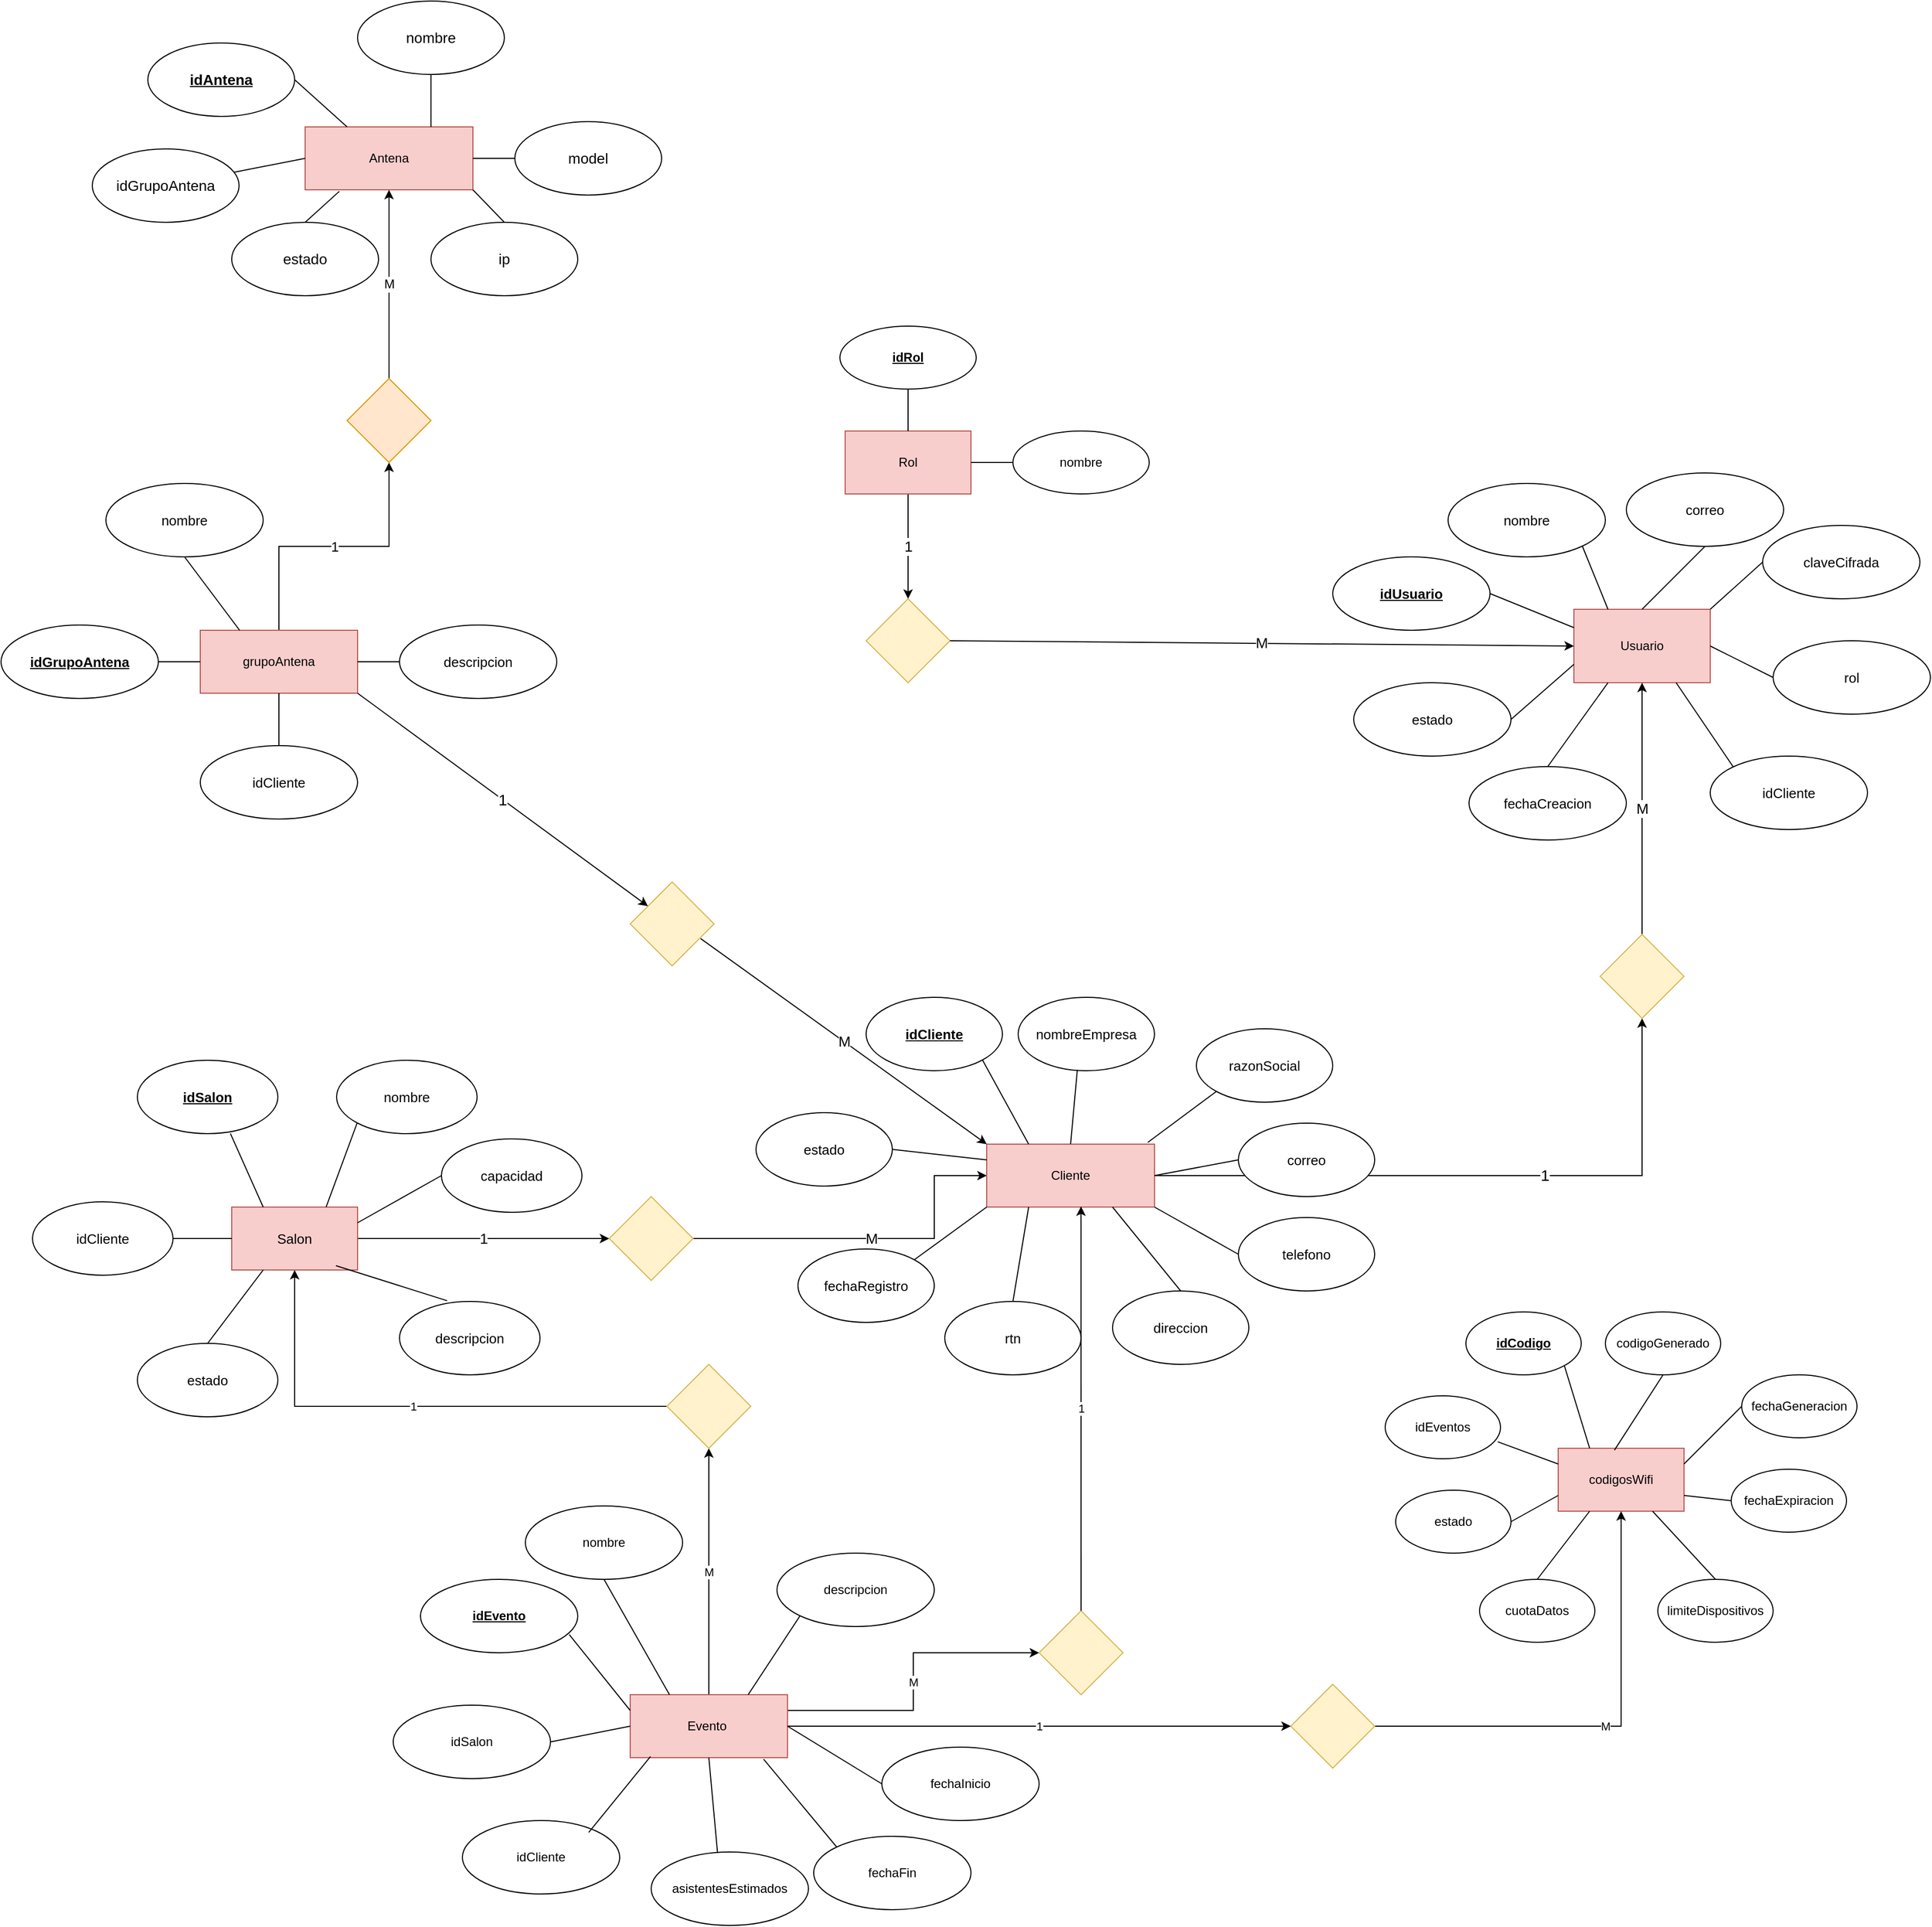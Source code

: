<mxfile version="27.0.9">
  <diagram name="Página-1" id="6M8ytE59U981XZmn-l4x">
    <mxGraphModel dx="2911" dy="2613" grid="1" gridSize="10" guides="1" tooltips="1" connect="1" arrows="1" fold="1" page="1" pageScale="1" pageWidth="827" pageHeight="1169" math="0" shadow="0">
      <root>
        <mxCell id="0" />
        <mxCell id="1" parent="0" />
        <mxCell id="Yoj8tdeY_p-RT2qJKIzu-49" value="" style="edgeStyle=orthogonalEdgeStyle;rounded=0;orthogonalLoop=1;jettySize=auto;html=1;entryX=0.5;entryY=1;entryDx=0;entryDy=0;" parent="1" source="Yoj8tdeY_p-RT2qJKIzu-1" target="Yoj8tdeY_p-RT2qJKIzu-47" edge="1">
          <mxGeometry relative="1" as="geometry" />
        </mxCell>
        <mxCell id="Yoj8tdeY_p-RT2qJKIzu-53" value="1" style="edgeLabel;html=1;align=center;verticalAlign=middle;resizable=0;points=[];fontSize=15;" parent="Yoj8tdeY_p-RT2qJKIzu-49" vertex="1" connectable="0">
          <mxGeometry x="0.209" y="1" relative="1" as="geometry">
            <mxPoint as="offset" />
          </mxGeometry>
        </mxCell>
        <mxCell id="Yoj8tdeY_p-RT2qJKIzu-1" value="Cliente" style="rounded=0;whiteSpace=wrap;html=1;fillColor=#f8cecc;strokeColor=#b85450;" parent="1" vertex="1">
          <mxGeometry x="370" y="260" width="160" height="60" as="geometry" />
        </mxCell>
        <mxCell id="Yoj8tdeY_p-RT2qJKIzu-2" value="&lt;b&gt;&lt;u&gt;idCliente&lt;/u&gt;&lt;/b&gt;" style="ellipse;whiteSpace=wrap;html=1;fontSize=13;" parent="1" vertex="1">
          <mxGeometry x="255" y="120" width="130" height="70" as="geometry" />
        </mxCell>
        <mxCell id="Yoj8tdeY_p-RT2qJKIzu-3" value="direccion" style="ellipse;whiteSpace=wrap;html=1;fontSize=13;" parent="1" vertex="1">
          <mxGeometry x="490" y="400" width="130" height="70" as="geometry" />
        </mxCell>
        <mxCell id="Yoj8tdeY_p-RT2qJKIzu-4" value="rtn" style="ellipse;whiteSpace=wrap;html=1;fontSize=13;" parent="1" vertex="1">
          <mxGeometry x="330" y="410" width="130" height="70" as="geometry" />
        </mxCell>
        <mxCell id="Yoj8tdeY_p-RT2qJKIzu-5" value="fechaRegistro" style="ellipse;whiteSpace=wrap;html=1;fontSize=13;" parent="1" vertex="1">
          <mxGeometry x="190" y="360" width="130" height="70" as="geometry" />
        </mxCell>
        <mxCell id="Yoj8tdeY_p-RT2qJKIzu-6" value="estado" style="ellipse;whiteSpace=wrap;html=1;fontSize=13;" parent="1" vertex="1">
          <mxGeometry x="150" y="230" width="130" height="70" as="geometry" />
        </mxCell>
        <mxCell id="Yoj8tdeY_p-RT2qJKIzu-7" value="nombreEmpresa" style="ellipse;whiteSpace=wrap;html=1;fontSize=13;" parent="1" vertex="1">
          <mxGeometry x="400" y="120" width="130" height="70" as="geometry" />
        </mxCell>
        <mxCell id="Yoj8tdeY_p-RT2qJKIzu-8" value="telefono" style="ellipse;whiteSpace=wrap;html=1;fontSize=13;" parent="1" vertex="1">
          <mxGeometry x="610" y="330" width="130" height="70" as="geometry" />
        </mxCell>
        <mxCell id="Yoj8tdeY_p-RT2qJKIzu-9" value="correo" style="ellipse;whiteSpace=wrap;html=1;fontSize=13;" parent="1" vertex="1">
          <mxGeometry x="610" y="240" width="130" height="70" as="geometry" />
        </mxCell>
        <mxCell id="Yoj8tdeY_p-RT2qJKIzu-10" value="razonSocial" style="ellipse;whiteSpace=wrap;html=1;fontSize=13;" parent="1" vertex="1">
          <mxGeometry x="570" y="150" width="130" height="70" as="geometry" />
        </mxCell>
        <mxCell id="Yoj8tdeY_p-RT2qJKIzu-11" value="" style="endArrow=none;html=1;rounded=0;entryX=1;entryY=1;entryDx=0;entryDy=0;exitX=0.25;exitY=0;exitDx=0;exitDy=0;" parent="1" source="Yoj8tdeY_p-RT2qJKIzu-1" target="Yoj8tdeY_p-RT2qJKIzu-2" edge="1">
          <mxGeometry width="50" height="50" relative="1" as="geometry">
            <mxPoint x="320" y="315" as="sourcePoint" />
            <mxPoint x="370" y="265" as="targetPoint" />
          </mxGeometry>
        </mxCell>
        <mxCell id="Yoj8tdeY_p-RT2qJKIzu-12" value="" style="endArrow=none;html=1;rounded=0;entryX=0.25;entryY=1;entryDx=0;entryDy=0;exitX=0.5;exitY=0;exitDx=0;exitDy=0;" parent="1" source="Yoj8tdeY_p-RT2qJKIzu-4" target="Yoj8tdeY_p-RT2qJKIzu-1" edge="1">
          <mxGeometry width="50" height="50" relative="1" as="geometry">
            <mxPoint x="390" y="400" as="sourcePoint" />
            <mxPoint x="440" y="350" as="targetPoint" />
          </mxGeometry>
        </mxCell>
        <mxCell id="Yoj8tdeY_p-RT2qJKIzu-13" value="" style="endArrow=none;html=1;rounded=0;entryX=0;entryY=0.5;entryDx=0;entryDy=0;exitX=1;exitY=0.5;exitDx=0;exitDy=0;" parent="1" source="Yoj8tdeY_p-RT2qJKIzu-1" target="Yoj8tdeY_p-RT2qJKIzu-9" edge="1">
          <mxGeometry width="50" height="50" relative="1" as="geometry">
            <mxPoint x="480" y="340" as="sourcePoint" />
            <mxPoint x="530" y="290" as="targetPoint" />
          </mxGeometry>
        </mxCell>
        <mxCell id="Yoj8tdeY_p-RT2qJKIzu-14" value="" style="endArrow=none;html=1;rounded=0;entryX=0;entryY=1;entryDx=0;entryDy=0;exitX=0.96;exitY=-0.027;exitDx=0;exitDy=0;exitPerimeter=0;" parent="1" source="Yoj8tdeY_p-RT2qJKIzu-1" target="Yoj8tdeY_p-RT2qJKIzu-10" edge="1">
          <mxGeometry width="50" height="50" relative="1" as="geometry">
            <mxPoint x="470" y="240" as="sourcePoint" />
            <mxPoint x="520" y="190" as="targetPoint" />
          </mxGeometry>
        </mxCell>
        <mxCell id="Yoj8tdeY_p-RT2qJKIzu-15" value="" style="endArrow=none;html=1;rounded=0;entryX=0.434;entryY=0.989;entryDx=0;entryDy=0;entryPerimeter=0;exitX=0.5;exitY=0;exitDx=0;exitDy=0;" parent="1" source="Yoj8tdeY_p-RT2qJKIzu-1" target="Yoj8tdeY_p-RT2qJKIzu-7" edge="1">
          <mxGeometry width="50" height="50" relative="1" as="geometry">
            <mxPoint x="580" y="330" as="sourcePoint" />
            <mxPoint x="630" y="280" as="targetPoint" />
          </mxGeometry>
        </mxCell>
        <mxCell id="Yoj8tdeY_p-RT2qJKIzu-16" value="" style="endArrow=none;html=1;rounded=0;entryX=0.75;entryY=1;entryDx=0;entryDy=0;exitX=0.5;exitY=0;exitDx=0;exitDy=0;" parent="1" source="Yoj8tdeY_p-RT2qJKIzu-3" target="Yoj8tdeY_p-RT2qJKIzu-1" edge="1">
          <mxGeometry width="50" height="50" relative="1" as="geometry">
            <mxPoint x="450" y="410" as="sourcePoint" />
            <mxPoint x="500" y="360" as="targetPoint" />
          </mxGeometry>
        </mxCell>
        <mxCell id="Yoj8tdeY_p-RT2qJKIzu-17" value="" style="endArrow=none;html=1;rounded=0;entryX=0;entryY=0.25;entryDx=0;entryDy=0;exitX=1;exitY=0.5;exitDx=0;exitDy=0;" parent="1" source="Yoj8tdeY_p-RT2qJKIzu-6" target="Yoj8tdeY_p-RT2qJKIzu-1" edge="1">
          <mxGeometry width="50" height="50" relative="1" as="geometry">
            <mxPoint x="280" y="330" as="sourcePoint" />
            <mxPoint x="330" y="280" as="targetPoint" />
          </mxGeometry>
        </mxCell>
        <mxCell id="Yoj8tdeY_p-RT2qJKIzu-18" value="" style="endArrow=none;html=1;rounded=0;entryX=0;entryY=1;entryDx=0;entryDy=0;exitX=1;exitY=0;exitDx=0;exitDy=0;" parent="1" source="Yoj8tdeY_p-RT2qJKIzu-5" target="Yoj8tdeY_p-RT2qJKIzu-1" edge="1">
          <mxGeometry width="50" height="50" relative="1" as="geometry">
            <mxPoint x="290" y="350" as="sourcePoint" />
            <mxPoint x="340" y="300" as="targetPoint" />
          </mxGeometry>
        </mxCell>
        <mxCell id="Yoj8tdeY_p-RT2qJKIzu-19" value="" style="endArrow=none;html=1;rounded=0;entryX=0;entryY=0.5;entryDx=0;entryDy=0;exitX=1;exitY=1;exitDx=0;exitDy=0;" parent="1" source="Yoj8tdeY_p-RT2qJKIzu-1" target="Yoj8tdeY_p-RT2qJKIzu-8" edge="1">
          <mxGeometry width="50" height="50" relative="1" as="geometry">
            <mxPoint x="515" y="325" as="sourcePoint" />
            <mxPoint x="595" y="310" as="targetPoint" />
          </mxGeometry>
        </mxCell>
        <mxCell id="Yoj8tdeY_p-RT2qJKIzu-21" value="Usuario" style="rounded=0;whiteSpace=wrap;html=1;fillColor=#f8cecc;strokeColor=#b85450;" parent="1" vertex="1">
          <mxGeometry x="930" y="-250" width="130" height="70" as="geometry" />
        </mxCell>
        <mxCell id="Yoj8tdeY_p-RT2qJKIzu-22" value="idUsuario" style="ellipse;whiteSpace=wrap;html=1;fontSize=13;fontStyle=5" parent="1" vertex="1">
          <mxGeometry x="700" y="-300" width="150" height="70" as="geometry" />
        </mxCell>
        <mxCell id="Yoj8tdeY_p-RT2qJKIzu-23" value="fechaCreacion" style="ellipse;whiteSpace=wrap;html=1;fontSize=13;" parent="1" vertex="1">
          <mxGeometry x="830" y="-100" width="150" height="70" as="geometry" />
        </mxCell>
        <mxCell id="Yoj8tdeY_p-RT2qJKIzu-24" value="nombre" style="ellipse;whiteSpace=wrap;html=1;fontSize=13;" parent="1" vertex="1">
          <mxGeometry x="810" y="-370" width="150" height="70" as="geometry" />
        </mxCell>
        <mxCell id="Yoj8tdeY_p-RT2qJKIzu-25" value="claveCifrada" style="ellipse;whiteSpace=wrap;html=1;fontSize=13;" parent="1" vertex="1">
          <mxGeometry x="1110" y="-330" width="150" height="70" as="geometry" />
        </mxCell>
        <mxCell id="Yoj8tdeY_p-RT2qJKIzu-26" value="rol" style="ellipse;whiteSpace=wrap;html=1;fontSize=13;" parent="1" vertex="1">
          <mxGeometry x="1120" y="-220" width="150" height="70" as="geometry" />
        </mxCell>
        <mxCell id="Yoj8tdeY_p-RT2qJKIzu-27" value="idCliente" style="ellipse;whiteSpace=wrap;html=1;fontSize=13;" parent="1" vertex="1">
          <mxGeometry x="1060" y="-110" width="150" height="70" as="geometry" />
        </mxCell>
        <mxCell id="Yoj8tdeY_p-RT2qJKIzu-28" value="estado" style="ellipse;whiteSpace=wrap;html=1;fontSize=13;" parent="1" vertex="1">
          <mxGeometry x="720" y="-180" width="150" height="70" as="geometry" />
        </mxCell>
        <mxCell id="Yoj8tdeY_p-RT2qJKIzu-29" value="correo" style="ellipse;whiteSpace=wrap;html=1;fontSize=13;" parent="1" vertex="1">
          <mxGeometry x="980" y="-380" width="150" height="70" as="geometry" />
        </mxCell>
        <mxCell id="Yoj8tdeY_p-RT2qJKIzu-55" value="1" style="edgeStyle=orthogonalEdgeStyle;rounded=0;orthogonalLoop=1;jettySize=auto;html=1;fontSize=14;" parent="1" source="Yoj8tdeY_p-RT2qJKIzu-30" target="Yoj8tdeY_p-RT2qJKIzu-54" edge="1">
          <mxGeometry relative="1" as="geometry" />
        </mxCell>
        <mxCell id="Yoj8tdeY_p-RT2qJKIzu-30" value="Rol" style="rounded=0;whiteSpace=wrap;html=1;fillColor=#f8cecc;strokeColor=#b85450;" parent="1" vertex="1">
          <mxGeometry x="235" y="-420" width="120" height="60" as="geometry" />
        </mxCell>
        <mxCell id="Yoj8tdeY_p-RT2qJKIzu-32" value="idRol" style="ellipse;whiteSpace=wrap;html=1;fontStyle=5" parent="1" vertex="1">
          <mxGeometry x="230" y="-520" width="130" height="60" as="geometry" />
        </mxCell>
        <mxCell id="Yoj8tdeY_p-RT2qJKIzu-33" value="nombre" style="ellipse;whiteSpace=wrap;html=1;" parent="1" vertex="1">
          <mxGeometry x="395" y="-420" width="130" height="60" as="geometry" />
        </mxCell>
        <mxCell id="Yoj8tdeY_p-RT2qJKIzu-34" value="" style="endArrow=none;html=1;rounded=0;entryX=0.5;entryY=1;entryDx=0;entryDy=0;exitX=0.5;exitY=0;exitDx=0;exitDy=0;" parent="1" source="Yoj8tdeY_p-RT2qJKIzu-30" target="Yoj8tdeY_p-RT2qJKIzu-32" edge="1">
          <mxGeometry width="50" height="50" relative="1" as="geometry">
            <mxPoint x="265" y="-380" as="sourcePoint" />
            <mxPoint x="315" y="-430" as="targetPoint" />
          </mxGeometry>
        </mxCell>
        <mxCell id="Yoj8tdeY_p-RT2qJKIzu-35" value="" style="endArrow=none;html=1;rounded=0;entryX=0;entryY=0.5;entryDx=0;entryDy=0;exitX=1;exitY=0.5;exitDx=0;exitDy=0;" parent="1" source="Yoj8tdeY_p-RT2qJKIzu-30" target="Yoj8tdeY_p-RT2qJKIzu-33" edge="1">
          <mxGeometry width="50" height="50" relative="1" as="geometry">
            <mxPoint x="305" y="-330" as="sourcePoint" />
            <mxPoint x="355" y="-380" as="targetPoint" />
          </mxGeometry>
        </mxCell>
        <mxCell id="Yoj8tdeY_p-RT2qJKIzu-37" value="" style="endArrow=none;html=1;rounded=0;entryX=0.5;entryY=1;entryDx=0;entryDy=0;exitX=0.5;exitY=0;exitDx=0;exitDy=0;" parent="1" source="Yoj8tdeY_p-RT2qJKIzu-21" target="Yoj8tdeY_p-RT2qJKIzu-29" edge="1">
          <mxGeometry width="50" height="50" relative="1" as="geometry">
            <mxPoint x="960" y="-250" as="sourcePoint" />
            <mxPoint x="1010" y="-300" as="targetPoint" />
          </mxGeometry>
        </mxCell>
        <mxCell id="Yoj8tdeY_p-RT2qJKIzu-40" value="" style="endArrow=none;html=1;rounded=0;entryX=0.25;entryY=1;entryDx=0;entryDy=0;exitX=0.5;exitY=0;exitDx=0;exitDy=0;" parent="1" source="Yoj8tdeY_p-RT2qJKIzu-23" target="Yoj8tdeY_p-RT2qJKIzu-21" edge="1">
          <mxGeometry width="50" height="50" relative="1" as="geometry">
            <mxPoint x="880" y="-100" as="sourcePoint" />
            <mxPoint x="930" y="-150" as="targetPoint" />
          </mxGeometry>
        </mxCell>
        <mxCell id="Yoj8tdeY_p-RT2qJKIzu-41" value="" style="endArrow=none;html=1;rounded=0;entryX=0;entryY=0;entryDx=0;entryDy=0;exitX=0.75;exitY=1;exitDx=0;exitDy=0;" parent="1" source="Yoj8tdeY_p-RT2qJKIzu-21" target="Yoj8tdeY_p-RT2qJKIzu-27" edge="1">
          <mxGeometry width="50" height="50" relative="1" as="geometry">
            <mxPoint x="960" y="-120" as="sourcePoint" />
            <mxPoint x="1010" y="-170" as="targetPoint" />
          </mxGeometry>
        </mxCell>
        <mxCell id="Yoj8tdeY_p-RT2qJKIzu-42" value="" style="endArrow=none;html=1;rounded=0;entryX=0;entryY=0.75;entryDx=0;entryDy=0;exitX=1;exitY=0.5;exitDx=0;exitDy=0;" parent="1" source="Yoj8tdeY_p-RT2qJKIzu-28" target="Yoj8tdeY_p-RT2qJKIzu-21" edge="1">
          <mxGeometry width="50" height="50" relative="1" as="geometry">
            <mxPoint x="870" y="-160" as="sourcePoint" />
            <mxPoint x="920" y="-210" as="targetPoint" />
          </mxGeometry>
        </mxCell>
        <mxCell id="Yoj8tdeY_p-RT2qJKIzu-43" value="" style="endArrow=none;html=1;rounded=0;entryX=0;entryY=0.25;entryDx=0;entryDy=0;exitX=1;exitY=0.5;exitDx=0;exitDy=0;" parent="1" source="Yoj8tdeY_p-RT2qJKIzu-22" target="Yoj8tdeY_p-RT2qJKIzu-21" edge="1">
          <mxGeometry width="50" height="50" relative="1" as="geometry">
            <mxPoint x="860" y="-190" as="sourcePoint" />
            <mxPoint x="910" y="-240" as="targetPoint" />
          </mxGeometry>
        </mxCell>
        <mxCell id="Yoj8tdeY_p-RT2qJKIzu-44" value="" style="endArrow=none;html=1;rounded=0;entryX=0.25;entryY=0;entryDx=0;entryDy=0;exitX=1;exitY=1;exitDx=0;exitDy=0;" parent="1" source="Yoj8tdeY_p-RT2qJKIzu-24" target="Yoj8tdeY_p-RT2qJKIzu-21" edge="1">
          <mxGeometry width="50" height="50" relative="1" as="geometry">
            <mxPoint x="880" y="-230" as="sourcePoint" />
            <mxPoint x="930" y="-280" as="targetPoint" />
          </mxGeometry>
        </mxCell>
        <mxCell id="Yoj8tdeY_p-RT2qJKIzu-45" value="" style="endArrow=none;html=1;rounded=0;entryX=0;entryY=0.5;entryDx=0;entryDy=0;exitX=1;exitY=0.5;exitDx=0;exitDy=0;" parent="1" source="Yoj8tdeY_p-RT2qJKIzu-21" target="Yoj8tdeY_p-RT2qJKIzu-26" edge="1">
          <mxGeometry width="50" height="50" relative="1" as="geometry">
            <mxPoint x="1000" y="-240" as="sourcePoint" />
            <mxPoint x="1050" y="-290" as="targetPoint" />
          </mxGeometry>
        </mxCell>
        <mxCell id="Yoj8tdeY_p-RT2qJKIzu-46" value="" style="endArrow=none;html=1;rounded=0;entryX=0;entryY=0.5;entryDx=0;entryDy=0;exitX=1;exitY=0;exitDx=0;exitDy=0;" parent="1" source="Yoj8tdeY_p-RT2qJKIzu-21" target="Yoj8tdeY_p-RT2qJKIzu-25" edge="1">
          <mxGeometry width="50" height="50" relative="1" as="geometry">
            <mxPoint x="1060" y="-220" as="sourcePoint" />
            <mxPoint x="1110" y="-270" as="targetPoint" />
          </mxGeometry>
        </mxCell>
        <mxCell id="Yoj8tdeY_p-RT2qJKIzu-52" value="M" style="edgeStyle=orthogonalEdgeStyle;rounded=0;orthogonalLoop=1;jettySize=auto;html=1;entryX=0.5;entryY=1;entryDx=0;entryDy=0;fontSize=14;" parent="1" source="Yoj8tdeY_p-RT2qJKIzu-47" target="Yoj8tdeY_p-RT2qJKIzu-21" edge="1">
          <mxGeometry relative="1" as="geometry" />
        </mxCell>
        <mxCell id="Yoj8tdeY_p-RT2qJKIzu-47" value="" style="rhombus;whiteSpace=wrap;html=1;fillColor=#fff2cc;strokeColor=#d6b656;" parent="1" vertex="1">
          <mxGeometry x="955" y="60" width="80" height="80" as="geometry" />
        </mxCell>
        <mxCell id="Yoj8tdeY_p-RT2qJKIzu-54" value="" style="rhombus;whiteSpace=wrap;html=1;fillColor=#fff2cc;strokeColor=#d6b656;" parent="1" vertex="1">
          <mxGeometry x="255" y="-260" width="80" height="80" as="geometry" />
        </mxCell>
        <mxCell id="Yoj8tdeY_p-RT2qJKIzu-56" value="M" style="endArrow=classic;html=1;rounded=0;entryX=0;entryY=0.5;entryDx=0;entryDy=0;exitX=1;exitY=0.5;exitDx=0;exitDy=0;fontSize=14;" parent="1" source="Yoj8tdeY_p-RT2qJKIzu-54" target="Yoj8tdeY_p-RT2qJKIzu-21" edge="1">
          <mxGeometry width="50" height="50" relative="1" as="geometry">
            <mxPoint x="720" y="50" as="sourcePoint" />
            <mxPoint x="770" as="targetPoint" />
          </mxGeometry>
        </mxCell>
        <mxCell id="Yoj8tdeY_p-RT2qJKIzu-78" value="1" style="edgeStyle=orthogonalEdgeStyle;rounded=0;orthogonalLoop=1;jettySize=auto;html=1;entryX=0;entryY=0.5;entryDx=0;entryDy=0;fontSize=14;" parent="1" source="Yoj8tdeY_p-RT2qJKIzu-57" target="Yoj8tdeY_p-RT2qJKIzu-77" edge="1">
          <mxGeometry relative="1" as="geometry" />
        </mxCell>
        <mxCell id="Yoj8tdeY_p-RT2qJKIzu-57" value="Salon" style="rounded=0;whiteSpace=wrap;html=1;fontSize=13;fillColor=#f8cecc;strokeColor=#b85450;" parent="1" vertex="1">
          <mxGeometry x="-350" y="320" width="120" height="60" as="geometry" />
        </mxCell>
        <mxCell id="Yoj8tdeY_p-RT2qJKIzu-58" value="idSalon" style="ellipse;whiteSpace=wrap;html=1;fontStyle=5;fontSize=13;" parent="1" vertex="1">
          <mxGeometry x="-440" y="180" width="134" height="70" as="geometry" />
        </mxCell>
        <mxCell id="Yoj8tdeY_p-RT2qJKIzu-59" value="idCliente" style="ellipse;whiteSpace=wrap;html=1;fontSize=13;" parent="1" vertex="1">
          <mxGeometry x="-540" y="315" width="134" height="70" as="geometry" />
        </mxCell>
        <mxCell id="Yoj8tdeY_p-RT2qJKIzu-61" value="estado" style="ellipse;whiteSpace=wrap;html=1;fontSize=13;" parent="1" vertex="1">
          <mxGeometry x="-440" y="450" width="134" height="70" as="geometry" />
        </mxCell>
        <mxCell id="Yoj8tdeY_p-RT2qJKIzu-62" value="descripcion" style="ellipse;whiteSpace=wrap;html=1;fontSize=13;" parent="1" vertex="1">
          <mxGeometry x="-190" y="410" width="134" height="70" as="geometry" />
        </mxCell>
        <mxCell id="Yoj8tdeY_p-RT2qJKIzu-63" value="capacidad" style="ellipse;whiteSpace=wrap;html=1;fontSize=13;" parent="1" vertex="1">
          <mxGeometry x="-150" y="255" width="134" height="70" as="geometry" />
        </mxCell>
        <mxCell id="Yoj8tdeY_p-RT2qJKIzu-64" value="nombre" style="ellipse;whiteSpace=wrap;html=1;fontSize=13;" parent="1" vertex="1">
          <mxGeometry x="-250" y="180" width="134" height="70" as="geometry" />
        </mxCell>
        <mxCell id="Yoj8tdeY_p-RT2qJKIzu-69" value="" style="endArrow=none;html=1;rounded=0;entryX=0.25;entryY=0;entryDx=0;entryDy=0;exitX=0.662;exitY=0.997;exitDx=0;exitDy=0;exitPerimeter=0;" parent="1" source="Yoj8tdeY_p-RT2qJKIzu-58" target="Yoj8tdeY_p-RT2qJKIzu-57" edge="1">
          <mxGeometry width="50" height="50" relative="1" as="geometry">
            <mxPoint x="-350" y="290" as="sourcePoint" />
            <mxPoint x="-300" y="240" as="targetPoint" />
          </mxGeometry>
        </mxCell>
        <mxCell id="Yoj8tdeY_p-RT2qJKIzu-72" value="" style="endArrow=none;html=1;rounded=0;entryX=0;entryY=0.5;entryDx=0;entryDy=0;exitX=1;exitY=0.5;exitDx=0;exitDy=0;" parent="1" source="Yoj8tdeY_p-RT2qJKIzu-59" target="Yoj8tdeY_p-RT2qJKIzu-57" edge="1">
          <mxGeometry width="50" height="50" relative="1" as="geometry">
            <mxPoint x="-400" y="350" as="sourcePoint" />
            <mxPoint x="-470" y="315" as="targetPoint" />
          </mxGeometry>
        </mxCell>
        <mxCell id="Yoj8tdeY_p-RT2qJKIzu-73" value="" style="endArrow=none;html=1;rounded=0;entryX=0.25;entryY=1;entryDx=0;entryDy=0;exitX=0.5;exitY=0;exitDx=0;exitDy=0;" parent="1" source="Yoj8tdeY_p-RT2qJKIzu-61" target="Yoj8tdeY_p-RT2qJKIzu-57" edge="1">
          <mxGeometry width="50" height="50" relative="1" as="geometry">
            <mxPoint x="-414" y="450" as="sourcePoint" />
            <mxPoint x="-364" y="400" as="targetPoint" />
          </mxGeometry>
        </mxCell>
        <mxCell id="Yoj8tdeY_p-RT2qJKIzu-74" value="" style="endArrow=none;html=1;rounded=0;entryX=0.339;entryY=-0.01;entryDx=0;entryDy=0;entryPerimeter=0;exitX=0.828;exitY=0.931;exitDx=0;exitDy=0;exitPerimeter=0;" parent="1" source="Yoj8tdeY_p-RT2qJKIzu-57" target="Yoj8tdeY_p-RT2qJKIzu-62" edge="1">
          <mxGeometry width="50" height="50" relative="1" as="geometry">
            <mxPoint x="-330" y="450" as="sourcePoint" />
            <mxPoint x="-280" y="400" as="targetPoint" />
          </mxGeometry>
        </mxCell>
        <mxCell id="Yoj8tdeY_p-RT2qJKIzu-75" value="" style="endArrow=none;html=1;rounded=0;entryX=0;entryY=0.5;entryDx=0;entryDy=0;exitX=1;exitY=0.25;exitDx=0;exitDy=0;" parent="1" source="Yoj8tdeY_p-RT2qJKIzu-57" target="Yoj8tdeY_p-RT2qJKIzu-63" edge="1">
          <mxGeometry width="50" height="50" relative="1" as="geometry">
            <mxPoint x="-210" y="330" as="sourcePoint" />
            <mxPoint x="-160" y="280" as="targetPoint" />
          </mxGeometry>
        </mxCell>
        <mxCell id="Yoj8tdeY_p-RT2qJKIzu-76" value="" style="endArrow=none;html=1;rounded=0;entryX=0;entryY=1;entryDx=0;entryDy=0;exitX=0.75;exitY=0;exitDx=0;exitDy=0;" parent="1" source="Yoj8tdeY_p-RT2qJKIzu-57" target="Yoj8tdeY_p-RT2qJKIzu-64" edge="1">
          <mxGeometry width="50" height="50" relative="1" as="geometry">
            <mxPoint x="-290" y="330" as="sourcePoint" />
            <mxPoint x="-240" y="280" as="targetPoint" />
          </mxGeometry>
        </mxCell>
        <mxCell id="Yoj8tdeY_p-RT2qJKIzu-79" value="M" style="edgeStyle=orthogonalEdgeStyle;rounded=0;orthogonalLoop=1;jettySize=auto;html=1;entryX=0;entryY=0.5;entryDx=0;entryDy=0;fontSize=14;" parent="1" source="Yoj8tdeY_p-RT2qJKIzu-77" target="Yoj8tdeY_p-RT2qJKIzu-1" edge="1">
          <mxGeometry relative="1" as="geometry">
            <Array as="points">
              <mxPoint x="320" y="350" />
              <mxPoint x="320" y="290" />
            </Array>
          </mxGeometry>
        </mxCell>
        <mxCell id="Yoj8tdeY_p-RT2qJKIzu-77" value="" style="rhombus;whiteSpace=wrap;html=1;fillColor=#fff2cc;strokeColor=#d6b656;" parent="1" vertex="1">
          <mxGeometry x="10" y="310" width="80" height="80" as="geometry" />
        </mxCell>
        <mxCell id="FoOtKFZZrvrYx0amr0x1-28" value="1" style="edgeStyle=orthogonalEdgeStyle;rounded=0;orthogonalLoop=1;jettySize=auto;html=1;entryX=0.5;entryY=1;entryDx=0;entryDy=0;fontSize=13;" parent="1" source="FoOtKFZZrvrYx0amr0x1-1" target="FoOtKFZZrvrYx0amr0x1-27" edge="1">
          <mxGeometry relative="1" as="geometry" />
        </mxCell>
        <mxCell id="FoOtKFZZrvrYx0amr0x1-1" value="grupoAntena" style="rounded=0;whiteSpace=wrap;html=1;fillColor=#f8cecc;strokeColor=#b85450;" parent="1" vertex="1">
          <mxGeometry x="-380" y="-230" width="150" height="60" as="geometry" />
        </mxCell>
        <mxCell id="FoOtKFZZrvrYx0amr0x1-2" value="nombre" style="ellipse;whiteSpace=wrap;html=1;fontSize=13;" parent="1" vertex="1">
          <mxGeometry x="-470" y="-370" width="150" height="70" as="geometry" />
        </mxCell>
        <mxCell id="FoOtKFZZrvrYx0amr0x1-3" value="idGrupoAntena" style="ellipse;whiteSpace=wrap;html=1;fontStyle=5;fontSize=13;" parent="1" vertex="1">
          <mxGeometry x="-570" y="-235" width="150" height="70" as="geometry" />
        </mxCell>
        <mxCell id="FoOtKFZZrvrYx0amr0x1-4" value="idCliente" style="ellipse;whiteSpace=wrap;html=1;fontSize=13;" parent="1" vertex="1">
          <mxGeometry x="-380" y="-120" width="150" height="70" as="geometry" />
        </mxCell>
        <mxCell id="FoOtKFZZrvrYx0amr0x1-5" value="descripcion" style="ellipse;whiteSpace=wrap;html=1;fontSize=13;" parent="1" vertex="1">
          <mxGeometry x="-190" y="-235" width="150" height="70" as="geometry" />
        </mxCell>
        <mxCell id="FoOtKFZZrvrYx0amr0x1-6" value="" style="endArrow=none;html=1;rounded=0;entryX=0.5;entryY=1;entryDx=0;entryDy=0;exitX=0.25;exitY=0;exitDx=0;exitDy=0;" parent="1" source="FoOtKFZZrvrYx0amr0x1-1" target="FoOtKFZZrvrYx0amr0x1-2" edge="1">
          <mxGeometry width="50" height="50" relative="1" as="geometry">
            <mxPoint x="-320" y="-220" as="sourcePoint" />
            <mxPoint x="-270" y="-270" as="targetPoint" />
          </mxGeometry>
        </mxCell>
        <mxCell id="FoOtKFZZrvrYx0amr0x1-7" value="" style="endArrow=none;html=1;rounded=0;entryX=0;entryY=0.5;entryDx=0;entryDy=0;exitX=1;exitY=0.5;exitDx=0;exitDy=0;" parent="1" source="FoOtKFZZrvrYx0amr0x1-3" target="FoOtKFZZrvrYx0amr0x1-1" edge="1">
          <mxGeometry width="50" height="50" relative="1" as="geometry">
            <mxPoint x="-510" y="-200" as="sourcePoint" />
            <mxPoint x="-460" y="-250" as="targetPoint" />
          </mxGeometry>
        </mxCell>
        <mxCell id="FoOtKFZZrvrYx0amr0x1-8" value="" style="endArrow=none;html=1;rounded=0;entryX=0.5;entryY=1;entryDx=0;entryDy=0;exitX=0.5;exitY=0;exitDx=0;exitDy=0;" parent="1" source="FoOtKFZZrvrYx0amr0x1-4" target="FoOtKFZZrvrYx0amr0x1-1" edge="1">
          <mxGeometry width="50" height="50" relative="1" as="geometry">
            <mxPoint x="-320" y="-100" as="sourcePoint" />
            <mxPoint x="-270" y="-150" as="targetPoint" />
          </mxGeometry>
        </mxCell>
        <mxCell id="FoOtKFZZrvrYx0amr0x1-9" value="" style="endArrow=none;html=1;rounded=0;entryX=0;entryY=0.5;entryDx=0;entryDy=0;exitX=1;exitY=0.5;exitDx=0;exitDy=0;" parent="1" source="FoOtKFZZrvrYx0amr0x1-1" target="FoOtKFZZrvrYx0amr0x1-5" edge="1">
          <mxGeometry width="50" height="50" relative="1" as="geometry">
            <mxPoint x="-220" y="-210" as="sourcePoint" />
            <mxPoint x="-170" y="-260" as="targetPoint" />
          </mxGeometry>
        </mxCell>
        <mxCell id="FoOtKFZZrvrYx0amr0x1-11" value="" style="rhombus;whiteSpace=wrap;html=1;fillColor=#fff2cc;strokeColor=#d6b656;" parent="1" vertex="1">
          <mxGeometry x="30" y="10" width="80" height="80" as="geometry" />
        </mxCell>
        <mxCell id="FoOtKFZZrvrYx0amr0x1-12" value="1" style="endArrow=classic;html=1;rounded=0;exitX=1;exitY=1;exitDx=0;exitDy=0;fontSize=15;" parent="1" source="FoOtKFZZrvrYx0amr0x1-1" target="FoOtKFZZrvrYx0amr0x1-11" edge="1">
          <mxGeometry width="50" height="50" relative="1" as="geometry">
            <mxPoint x="-250" y="-160" as="sourcePoint" />
            <mxPoint x="-200" y="-210" as="targetPoint" />
          </mxGeometry>
        </mxCell>
        <mxCell id="FoOtKFZZrvrYx0amr0x1-13" value="M" style="endArrow=classic;html=1;rounded=0;entryX=0;entryY=0;entryDx=0;entryDy=0;exitX=0.839;exitY=0.674;exitDx=0;exitDy=0;exitPerimeter=0;fontSize=14;" parent="1" source="FoOtKFZZrvrYx0amr0x1-11" target="Yoj8tdeY_p-RT2qJKIzu-1" edge="1">
          <mxGeometry width="50" height="50" relative="1" as="geometry">
            <mxPoint x="80" y="180" as="sourcePoint" />
            <mxPoint x="130" y="130" as="targetPoint" />
          </mxGeometry>
        </mxCell>
        <mxCell id="FoOtKFZZrvrYx0amr0x1-14" value="Antena" style="rounded=0;whiteSpace=wrap;html=1;fillColor=#f8cecc;strokeColor=#b85450;" parent="1" vertex="1">
          <mxGeometry x="-280" y="-710" width="160" height="60" as="geometry" />
        </mxCell>
        <mxCell id="FoOtKFZZrvrYx0amr0x1-15" value="idAntena" style="ellipse;whiteSpace=wrap;html=1;fontStyle=5;fontSize=14;" parent="1" vertex="1">
          <mxGeometry x="-430" y="-790" width="140" height="70" as="geometry" />
        </mxCell>
        <mxCell id="FoOtKFZZrvrYx0amr0x1-16" value="idGrupoAntena" style="ellipse;whiteSpace=wrap;html=1;fontSize=14;" parent="1" vertex="1">
          <mxGeometry x="-483" y="-689" width="140" height="70" as="geometry" />
        </mxCell>
        <mxCell id="FoOtKFZZrvrYx0amr0x1-17" value="estado" style="ellipse;whiteSpace=wrap;html=1;fontSize=14;" parent="1" vertex="1">
          <mxGeometry x="-350" y="-619" width="140" height="70" as="geometry" />
        </mxCell>
        <mxCell id="FoOtKFZZrvrYx0amr0x1-18" value="ip" style="ellipse;whiteSpace=wrap;html=1;fontSize=14;" parent="1" vertex="1">
          <mxGeometry x="-160" y="-619" width="140" height="70" as="geometry" />
        </mxCell>
        <mxCell id="FoOtKFZZrvrYx0amr0x1-19" value="model" style="ellipse;whiteSpace=wrap;html=1;fontSize=14;" parent="1" vertex="1">
          <mxGeometry x="-80" y="-715" width="140" height="70" as="geometry" />
        </mxCell>
        <mxCell id="FoOtKFZZrvrYx0amr0x1-20" value="nombre" style="ellipse;whiteSpace=wrap;html=1;fontSize=14;" parent="1" vertex="1">
          <mxGeometry x="-230" y="-830" width="140" height="70" as="geometry" />
        </mxCell>
        <mxCell id="FoOtKFZZrvrYx0amr0x1-21" value="" style="endArrow=none;html=1;rounded=0;entryX=0.5;entryY=1;entryDx=0;entryDy=0;exitX=0.75;exitY=0;exitDx=0;exitDy=0;" parent="1" source="FoOtKFZZrvrYx0amr0x1-14" target="FoOtKFZZrvrYx0amr0x1-20" edge="1">
          <mxGeometry width="50" height="50" relative="1" as="geometry">
            <mxPoint x="-280" y="-730" as="sourcePoint" />
            <mxPoint x="-230" y="-780" as="targetPoint" />
          </mxGeometry>
        </mxCell>
        <mxCell id="FoOtKFZZrvrYx0amr0x1-22" value="" style="endArrow=none;html=1;rounded=0;entryX=0.25;entryY=0;entryDx=0;entryDy=0;exitX=1;exitY=0.5;exitDx=0;exitDy=0;" parent="1" source="FoOtKFZZrvrYx0amr0x1-15" target="FoOtKFZZrvrYx0amr0x1-14" edge="1">
          <mxGeometry width="50" height="50" relative="1" as="geometry">
            <mxPoint x="-290" y="-750" as="sourcePoint" />
            <mxPoint x="-240" y="-800" as="targetPoint" />
          </mxGeometry>
        </mxCell>
        <mxCell id="FoOtKFZZrvrYx0amr0x1-23" value="" style="endArrow=none;html=1;rounded=0;entryX=0;entryY=0.5;entryDx=0;entryDy=0;exitX=1;exitY=0.5;exitDx=0;exitDy=0;" parent="1" source="FoOtKFZZrvrYx0amr0x1-14" target="FoOtKFZZrvrYx0amr0x1-19" edge="1">
          <mxGeometry width="50" height="50" relative="1" as="geometry">
            <mxPoint x="-108" y="-680" as="sourcePoint" />
            <mxPoint x="-58" y="-730" as="targetPoint" />
          </mxGeometry>
        </mxCell>
        <mxCell id="FoOtKFZZrvrYx0amr0x1-24" value="" style="endArrow=none;html=1;rounded=0;entryX=1;entryY=1;entryDx=0;entryDy=0;exitX=0.5;exitY=0;exitDx=0;exitDy=0;" parent="1" source="FoOtKFZZrvrYx0amr0x1-18" target="FoOtKFZZrvrYx0amr0x1-14" edge="1">
          <mxGeometry width="50" height="50" relative="1" as="geometry">
            <mxPoint x="-170" y="-520" as="sourcePoint" />
            <mxPoint x="-120" y="-570" as="targetPoint" />
          </mxGeometry>
        </mxCell>
        <mxCell id="FoOtKFZZrvrYx0amr0x1-25" value="" style="endArrow=none;html=1;rounded=0;entryX=0.204;entryY=1.024;entryDx=0;entryDy=0;entryPerimeter=0;exitX=0.5;exitY=0;exitDx=0;exitDy=0;" parent="1" source="FoOtKFZZrvrYx0amr0x1-17" target="FoOtKFZZrvrYx0amr0x1-14" edge="1">
          <mxGeometry width="50" height="50" relative="1" as="geometry">
            <mxPoint x="-350" y="-559" as="sourcePoint" />
            <mxPoint x="-300" y="-609" as="targetPoint" />
          </mxGeometry>
        </mxCell>
        <mxCell id="FoOtKFZZrvrYx0amr0x1-26" value="" style="endArrow=none;html=1;rounded=0;entryX=0;entryY=0.5;entryDx=0;entryDy=0;" parent="1" source="FoOtKFZZrvrYx0amr0x1-16" target="FoOtKFZZrvrYx0amr0x1-14" edge="1">
          <mxGeometry width="50" height="50" relative="1" as="geometry">
            <mxPoint x="-356" y="-650" as="sourcePoint" />
            <mxPoint x="-306" y="-700" as="targetPoint" />
          </mxGeometry>
        </mxCell>
        <mxCell id="FoOtKFZZrvrYx0amr0x1-30" value="M" style="edgeStyle=orthogonalEdgeStyle;rounded=0;orthogonalLoop=1;jettySize=auto;html=1;entryX=0.5;entryY=1;entryDx=0;entryDy=0;fontSize=12;" parent="1" source="FoOtKFZZrvrYx0amr0x1-27" target="FoOtKFZZrvrYx0amr0x1-14" edge="1">
          <mxGeometry relative="1" as="geometry" />
        </mxCell>
        <mxCell id="FoOtKFZZrvrYx0amr0x1-27" value="" style="rhombus;whiteSpace=wrap;html=1;fillColor=#ffe6cc;strokeColor=#d79b00;" parent="1" vertex="1">
          <mxGeometry x="-240" y="-470" width="80" height="80" as="geometry" />
        </mxCell>
        <mxCell id="FoOtKFZZrvrYx0amr0x1-49" value="M" style="edgeStyle=orthogonalEdgeStyle;rounded=0;orthogonalLoop=1;jettySize=auto;html=1;entryX=0.5;entryY=1;entryDx=0;entryDy=0;" parent="1" source="FoOtKFZZrvrYx0amr0x1-31" target="FoOtKFZZrvrYx0amr0x1-48" edge="1">
          <mxGeometry relative="1" as="geometry" />
        </mxCell>
        <mxCell id="FoOtKFZZrvrYx0amr0x1-52" value="M" style="edgeStyle=orthogonalEdgeStyle;rounded=0;orthogonalLoop=1;jettySize=auto;html=1;entryX=0;entryY=0.5;entryDx=0;entryDy=0;exitX=1;exitY=0.25;exitDx=0;exitDy=0;" parent="1" source="FoOtKFZZrvrYx0amr0x1-31" target="FoOtKFZZrvrYx0amr0x1-51" edge="1">
          <mxGeometry relative="1" as="geometry" />
        </mxCell>
        <mxCell id="FoOtKFZZrvrYx0amr0x1-31" value="Evento&amp;nbsp;" style="rounded=0;whiteSpace=wrap;html=1;fillColor=#f8cecc;strokeColor=#b85450;" parent="1" vertex="1">
          <mxGeometry x="30" y="785" width="150" height="60" as="geometry" />
        </mxCell>
        <mxCell id="FoOtKFZZrvrYx0amr0x1-32" value="idEvento" style="ellipse;whiteSpace=wrap;html=1;fontStyle=5" parent="1" vertex="1">
          <mxGeometry x="-170" y="675" width="150" height="70" as="geometry" />
        </mxCell>
        <mxCell id="FoOtKFZZrvrYx0amr0x1-33" value="idCliente" style="ellipse;whiteSpace=wrap;html=1;" parent="1" vertex="1">
          <mxGeometry x="-130" y="905" width="150" height="70" as="geometry" />
        </mxCell>
        <mxCell id="FoOtKFZZrvrYx0amr0x1-34" value="nombre" style="ellipse;whiteSpace=wrap;html=1;" parent="1" vertex="1">
          <mxGeometry x="-70" y="605" width="150" height="70" as="geometry" />
        </mxCell>
        <mxCell id="FoOtKFZZrvrYx0amr0x1-35" value="fechaInicio" style="ellipse;whiteSpace=wrap;html=1;" parent="1" vertex="1">
          <mxGeometry x="270" y="835" width="150" height="70" as="geometry" />
        </mxCell>
        <mxCell id="FoOtKFZZrvrYx0amr0x1-36" value="idSalon" style="ellipse;whiteSpace=wrap;html=1;" parent="1" vertex="1">
          <mxGeometry x="-196" y="795" width="150" height="70" as="geometry" />
        </mxCell>
        <mxCell id="FoOtKFZZrvrYx0amr0x1-37" value="asistentesEstimados" style="ellipse;whiteSpace=wrap;html=1;" parent="1" vertex="1">
          <mxGeometry x="50" y="935" width="150" height="70" as="geometry" />
        </mxCell>
        <mxCell id="FoOtKFZZrvrYx0amr0x1-38" value="descripcion" style="ellipse;whiteSpace=wrap;html=1;" parent="1" vertex="1">
          <mxGeometry x="170" y="650" width="150" height="70" as="geometry" />
        </mxCell>
        <mxCell id="FoOtKFZZrvrYx0amr0x1-39" value="fechaFin" style="ellipse;whiteSpace=wrap;html=1;" parent="1" vertex="1">
          <mxGeometry x="205" y="920" width="150" height="70" as="geometry" />
        </mxCell>
        <mxCell id="FoOtKFZZrvrYx0amr0x1-40" value="" style="endArrow=none;html=1;rounded=0;entryX=0.5;entryY=1;entryDx=0;entryDy=0;exitX=0.25;exitY=0;exitDx=0;exitDy=0;" parent="1" source="FoOtKFZZrvrYx0amr0x1-31" target="FoOtKFZZrvrYx0amr0x1-34" edge="1">
          <mxGeometry width="50" height="50" relative="1" as="geometry">
            <mxPoint x="-10" y="775" as="sourcePoint" />
            <mxPoint x="40" y="725" as="targetPoint" />
          </mxGeometry>
        </mxCell>
        <mxCell id="FoOtKFZZrvrYx0amr0x1-41" value="" style="endArrow=none;html=1;rounded=0;entryX=0;entryY=0.5;entryDx=0;entryDy=0;exitX=1;exitY=0.5;exitDx=0;exitDy=0;" parent="1" source="FoOtKFZZrvrYx0amr0x1-31" target="FoOtKFZZrvrYx0amr0x1-35" edge="1">
          <mxGeometry width="50" height="50" relative="1" as="geometry">
            <mxPoint x="160" y="855" as="sourcePoint" />
            <mxPoint x="167" y="780" as="targetPoint" />
          </mxGeometry>
        </mxCell>
        <mxCell id="FoOtKFZZrvrYx0amr0x1-42" value="" style="endArrow=none;html=1;rounded=0;entryX=0;entryY=1;entryDx=0;entryDy=0;exitX=0.75;exitY=0;exitDx=0;exitDy=0;" parent="1" source="FoOtKFZZrvrYx0amr0x1-31" target="FoOtKFZZrvrYx0amr0x1-38" edge="1">
          <mxGeometry width="50" height="50" relative="1" as="geometry">
            <mxPoint x="160" y="765" as="sourcePoint" />
            <mxPoint x="157" y="745" as="targetPoint" />
          </mxGeometry>
        </mxCell>
        <mxCell id="FoOtKFZZrvrYx0amr0x1-43" value="" style="endArrow=none;html=1;rounded=0;entryX=0.946;entryY=0.753;entryDx=0;entryDy=0;exitX=0;exitY=0.25;exitDx=0;exitDy=0;entryPerimeter=0;" parent="1" source="FoOtKFZZrvrYx0amr0x1-31" target="FoOtKFZZrvrYx0amr0x1-32" edge="1">
          <mxGeometry width="50" height="50" relative="1" as="geometry">
            <mxPoint x="-7" y="820" as="sourcePoint" />
            <mxPoint y="745" as="targetPoint" />
          </mxGeometry>
        </mxCell>
        <mxCell id="FoOtKFZZrvrYx0amr0x1-44" value="" style="endArrow=none;html=1;rounded=0;entryX=0;entryY=0.5;entryDx=0;entryDy=0;exitX=1;exitY=0.5;exitDx=0;exitDy=0;" parent="1" source="FoOtKFZZrvrYx0amr0x1-36" target="FoOtKFZZrvrYx0amr0x1-31" edge="1">
          <mxGeometry width="50" height="50" relative="1" as="geometry">
            <mxPoint x="-60" y="850" as="sourcePoint" />
            <mxPoint x="-10" y="800" as="targetPoint" />
          </mxGeometry>
        </mxCell>
        <mxCell id="FoOtKFZZrvrYx0amr0x1-45" value="" style="endArrow=none;html=1;rounded=0;entryX=0.129;entryY=0.982;entryDx=0;entryDy=0;entryPerimeter=0;exitX=0.803;exitY=0.162;exitDx=0;exitDy=0;exitPerimeter=0;" parent="1" source="FoOtKFZZrvrYx0amr0x1-33" target="FoOtKFZZrvrYx0amr0x1-31" edge="1">
          <mxGeometry width="50" height="50" relative="1" as="geometry">
            <mxPoint x="-20" y="915" as="sourcePoint" />
            <mxPoint x="30" y="865" as="targetPoint" />
          </mxGeometry>
        </mxCell>
        <mxCell id="FoOtKFZZrvrYx0amr0x1-46" value="" style="endArrow=none;html=1;rounded=0;entryX=0.5;entryY=1;entryDx=0;entryDy=0;exitX=0.422;exitY=0.01;exitDx=0;exitDy=0;exitPerimeter=0;" parent="1" source="FoOtKFZZrvrYx0amr0x1-37" target="FoOtKFZZrvrYx0amr0x1-31" edge="1">
          <mxGeometry width="50" height="50" relative="1" as="geometry">
            <mxPoint x="30" y="925" as="sourcePoint" />
            <mxPoint x="80" y="875" as="targetPoint" />
          </mxGeometry>
        </mxCell>
        <mxCell id="FoOtKFZZrvrYx0amr0x1-47" value="" style="endArrow=none;html=1;rounded=0;entryX=0;entryY=0;entryDx=0;entryDy=0;exitX=0.848;exitY=1.024;exitDx=0;exitDy=0;exitPerimeter=0;" parent="1" source="FoOtKFZZrvrYx0amr0x1-31" target="FoOtKFZZrvrYx0amr0x1-39" edge="1">
          <mxGeometry width="50" height="50" relative="1" as="geometry">
            <mxPoint x="90" y="915" as="sourcePoint" />
            <mxPoint x="140" y="865" as="targetPoint" />
          </mxGeometry>
        </mxCell>
        <mxCell id="FoOtKFZZrvrYx0amr0x1-50" value="1" style="edgeStyle=orthogonalEdgeStyle;rounded=0;orthogonalLoop=1;jettySize=auto;html=1;entryX=0.5;entryY=1;entryDx=0;entryDy=0;" parent="1" source="FoOtKFZZrvrYx0amr0x1-48" target="Yoj8tdeY_p-RT2qJKIzu-57" edge="1">
          <mxGeometry relative="1" as="geometry" />
        </mxCell>
        <mxCell id="FoOtKFZZrvrYx0amr0x1-48" value="" style="rhombus;whiteSpace=wrap;html=1;fillColor=#fff2cc;strokeColor=#d6b656;" parent="1" vertex="1">
          <mxGeometry x="65" y="470" width="80" height="80" as="geometry" />
        </mxCell>
        <mxCell id="FoOtKFZZrvrYx0amr0x1-51" value="" style="rhombus;whiteSpace=wrap;html=1;fillColor=#fff2cc;strokeColor=#d6b656;" parent="1" vertex="1">
          <mxGeometry x="420" y="705" width="80" height="80" as="geometry" />
        </mxCell>
        <mxCell id="FoOtKFZZrvrYx0amr0x1-54" value="1" style="endArrow=classic;html=1;rounded=0;entryX=0.562;entryY=0.99;entryDx=0;entryDy=0;entryPerimeter=0;exitX=0.5;exitY=0;exitDx=0;exitDy=0;" parent="1" source="FoOtKFZZrvrYx0amr0x1-51" target="Yoj8tdeY_p-RT2qJKIzu-1" edge="1">
          <mxGeometry width="50" height="50" relative="1" as="geometry">
            <mxPoint x="440" y="635" as="sourcePoint" />
            <mxPoint x="490" y="585" as="targetPoint" />
          </mxGeometry>
        </mxCell>
        <mxCell id="qAOFH1UbPshxYmLo4Gph-1" value="codigosWifi" style="rounded=0;whiteSpace=wrap;html=1;fillColor=#f8cecc;strokeColor=#b85450;" parent="1" vertex="1">
          <mxGeometry x="915" y="550" width="120" height="60" as="geometry" />
        </mxCell>
        <mxCell id="qAOFH1UbPshxYmLo4Gph-2" value="idEventos" style="ellipse;whiteSpace=wrap;html=1;" parent="1" vertex="1">
          <mxGeometry x="750" y="500" width="110" height="60" as="geometry" />
        </mxCell>
        <mxCell id="qAOFH1UbPshxYmLo4Gph-3" value="estado" style="ellipse;whiteSpace=wrap;html=1;" parent="1" vertex="1">
          <mxGeometry x="760" y="590" width="110" height="60" as="geometry" />
        </mxCell>
        <mxCell id="qAOFH1UbPshxYmLo4Gph-4" value="cuotaDatos" style="ellipse;whiteSpace=wrap;html=1;" parent="1" vertex="1">
          <mxGeometry x="840" y="675" width="110" height="60" as="geometry" />
        </mxCell>
        <mxCell id="qAOFH1UbPshxYmLo4Gph-5" value="limiteDispositivos" style="ellipse;whiteSpace=wrap;html=1;" parent="1" vertex="1">
          <mxGeometry x="1010" y="675" width="110" height="60" as="geometry" />
        </mxCell>
        <mxCell id="qAOFH1UbPshxYmLo4Gph-6" value="fechaExpiracion" style="ellipse;whiteSpace=wrap;html=1;" parent="1" vertex="1">
          <mxGeometry x="1080" y="570" width="110" height="60" as="geometry" />
        </mxCell>
        <mxCell id="qAOFH1UbPshxYmLo4Gph-7" value="fechaGeneracion" style="ellipse;whiteSpace=wrap;html=1;" parent="1" vertex="1">
          <mxGeometry x="1090" y="480" width="110" height="60" as="geometry" />
        </mxCell>
        <mxCell id="qAOFH1UbPshxYmLo4Gph-8" value="codigoGenerado" style="ellipse;whiteSpace=wrap;html=1;" parent="1" vertex="1">
          <mxGeometry x="960" y="420" width="110" height="60" as="geometry" />
        </mxCell>
        <mxCell id="qAOFH1UbPshxYmLo4Gph-9" value="idCodigo" style="ellipse;whiteSpace=wrap;html=1;fontStyle=5" parent="1" vertex="1">
          <mxGeometry x="827" y="420" width="110" height="60" as="geometry" />
        </mxCell>
        <mxCell id="qAOFH1UbPshxYmLo4Gph-10" value="" style="endArrow=none;html=1;rounded=0;entryX=0;entryY=0.25;entryDx=0;entryDy=0;exitX=0.976;exitY=0.73;exitDx=0;exitDy=0;exitPerimeter=0;" parent="1" source="qAOFH1UbPshxYmLo4Gph-2" target="qAOFH1UbPshxYmLo4Gph-1" edge="1">
          <mxGeometry width="50" height="50" relative="1" as="geometry">
            <mxPoint x="840" y="585" as="sourcePoint" />
            <mxPoint x="890" y="535" as="targetPoint" />
          </mxGeometry>
        </mxCell>
        <mxCell id="qAOFH1UbPshxYmLo4Gph-11" value="" style="endArrow=none;html=1;rounded=0;entryX=0.25;entryY=0;entryDx=0;entryDy=0;exitX=1;exitY=1;exitDx=0;exitDy=0;" parent="1" source="qAOFH1UbPshxYmLo4Gph-9" target="qAOFH1UbPshxYmLo4Gph-1" edge="1">
          <mxGeometry width="50" height="50" relative="1" as="geometry">
            <mxPoint x="960" y="470" as="sourcePoint" />
            <mxPoint x="1018" y="491" as="targetPoint" />
          </mxGeometry>
        </mxCell>
        <mxCell id="qAOFH1UbPshxYmLo4Gph-12" value="" style="endArrow=none;html=1;rounded=0;entryX=1;entryY=0.25;entryDx=0;entryDy=0;exitX=0;exitY=0.5;exitDx=0;exitDy=0;" parent="1" source="qAOFH1UbPshxYmLo4Gph-7" target="qAOFH1UbPshxYmLo4Gph-1" edge="1">
          <mxGeometry width="50" height="50" relative="1" as="geometry">
            <mxPoint x="1010" y="511" as="sourcePoint" />
            <mxPoint x="1034" y="590" as="targetPoint" />
          </mxGeometry>
        </mxCell>
        <mxCell id="qAOFH1UbPshxYmLo4Gph-13" value="" style="endArrow=none;html=1;rounded=0;entryX=0.447;entryY=0.03;entryDx=0;entryDy=0;exitX=0.5;exitY=1;exitDx=0;exitDy=0;entryPerimeter=0;" parent="1" source="qAOFH1UbPshxYmLo4Gph-8" target="qAOFH1UbPshxYmLo4Gph-1" edge="1">
          <mxGeometry width="50" height="50" relative="1" as="geometry">
            <mxPoint x="980" y="480" as="sourcePoint" />
            <mxPoint x="1004" y="559" as="targetPoint" />
          </mxGeometry>
        </mxCell>
        <mxCell id="qAOFH1UbPshxYmLo4Gph-14" value="" style="endArrow=none;html=1;rounded=0;entryX=1;entryY=0.75;entryDx=0;entryDy=0;exitX=0;exitY=0.5;exitDx=0;exitDy=0;" parent="1" source="qAOFH1UbPshxYmLo4Gph-6" target="qAOFH1UbPshxYmLo4Gph-1" edge="1">
          <mxGeometry width="50" height="50" relative="1" as="geometry">
            <mxPoint x="1060" y="570" as="sourcePoint" />
            <mxPoint x="1005" y="625" as="targetPoint" />
          </mxGeometry>
        </mxCell>
        <mxCell id="qAOFH1UbPshxYmLo4Gph-15" value="" style="endArrow=none;html=1;rounded=0;entryX=1;entryY=0.5;entryDx=0;entryDy=0;exitX=0;exitY=0.75;exitDx=0;exitDy=0;" parent="1" source="qAOFH1UbPshxYmLo4Gph-1" target="qAOFH1UbPshxYmLo4Gph-3" edge="1">
          <mxGeometry width="50" height="50" relative="1" as="geometry">
            <mxPoint x="905" y="592.5" as="sourcePoint" />
            <mxPoint x="850" y="647.5" as="targetPoint" />
          </mxGeometry>
        </mxCell>
        <mxCell id="qAOFH1UbPshxYmLo4Gph-16" value="" style="endArrow=none;html=1;rounded=0;entryX=0.75;entryY=1;entryDx=0;entryDy=0;exitX=0.5;exitY=0;exitDx=0;exitDy=0;" parent="1" source="qAOFH1UbPshxYmLo4Gph-5" target="qAOFH1UbPshxYmLo4Gph-1" edge="1">
          <mxGeometry width="50" height="50" relative="1" as="geometry">
            <mxPoint x="1015" y="685" as="sourcePoint" />
            <mxPoint x="970" y="680" as="targetPoint" />
          </mxGeometry>
        </mxCell>
        <mxCell id="qAOFH1UbPshxYmLo4Gph-17" value="" style="endArrow=none;html=1;rounded=0;entryX=0.25;entryY=1;entryDx=0;entryDy=0;exitX=0.5;exitY=0;exitDx=0;exitDy=0;" parent="1" source="qAOFH1UbPshxYmLo4Gph-4" target="qAOFH1UbPshxYmLo4Gph-1" edge="1">
          <mxGeometry width="50" height="50" relative="1" as="geometry">
            <mxPoint x="920" y="660" as="sourcePoint" />
            <mxPoint x="970" y="680" as="targetPoint" />
          </mxGeometry>
        </mxCell>
        <mxCell id="qAOFH1UbPshxYmLo4Gph-21" value="M" style="edgeStyle=orthogonalEdgeStyle;rounded=0;orthogonalLoop=1;jettySize=auto;html=1;entryX=0.5;entryY=1;entryDx=0;entryDy=0;" parent="1" source="qAOFH1UbPshxYmLo4Gph-18" target="qAOFH1UbPshxYmLo4Gph-1" edge="1">
          <mxGeometry relative="1" as="geometry">
            <mxPoint x="800" y="815" as="targetPoint" />
          </mxGeometry>
        </mxCell>
        <mxCell id="qAOFH1UbPshxYmLo4Gph-18" value="" style="rhombus;whiteSpace=wrap;html=1;fillColor=#fff2cc;strokeColor=#d6b656;" parent="1" vertex="1">
          <mxGeometry x="660" y="775" width="80" height="80" as="geometry" />
        </mxCell>
        <mxCell id="qAOFH1UbPshxYmLo4Gph-19" value="1" style="endArrow=classic;html=1;rounded=0;entryX=0;entryY=0.5;entryDx=0;entryDy=0;exitX=1;exitY=0.5;exitDx=0;exitDy=0;" parent="1" source="FoOtKFZZrvrYx0amr0x1-31" target="qAOFH1UbPshxYmLo4Gph-18" edge="1">
          <mxGeometry width="50" height="50" relative="1" as="geometry">
            <mxPoint x="440" y="630" as="sourcePoint" />
            <mxPoint x="490" y="580" as="targetPoint" />
          </mxGeometry>
        </mxCell>
      </root>
    </mxGraphModel>
  </diagram>
</mxfile>
